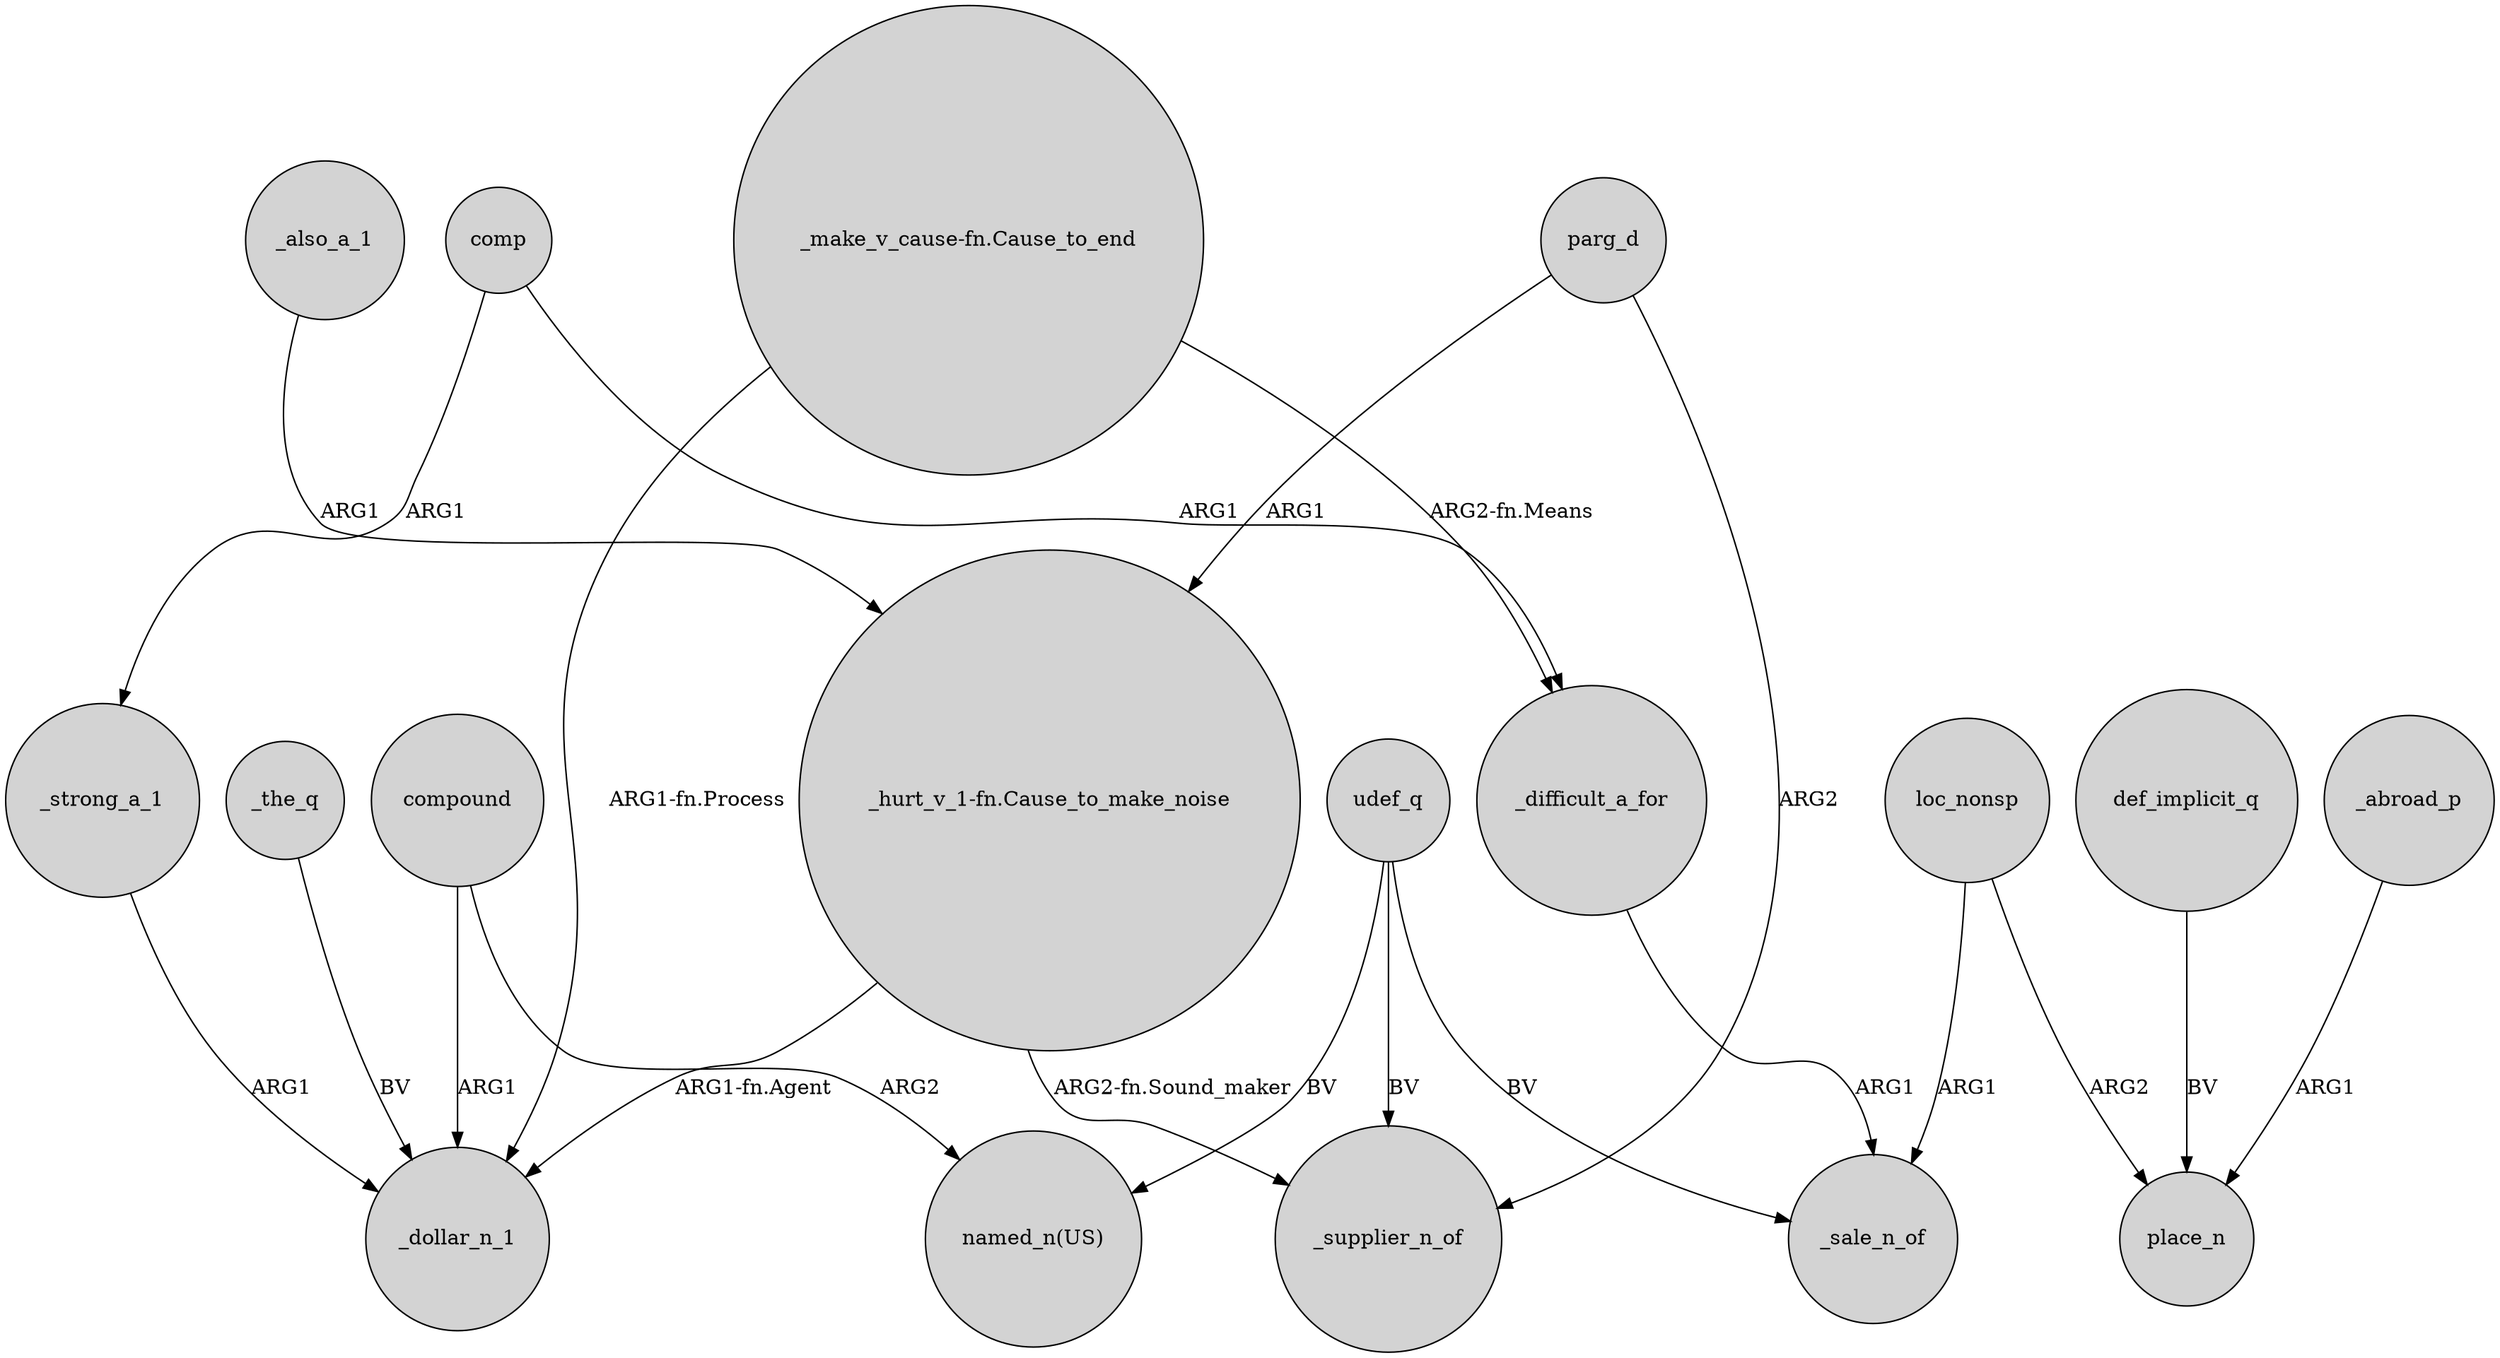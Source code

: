 digraph {
	node [shape=circle style=filled]
	"_make_v_cause-fn.Cause_to_end" -> _dollar_n_1 [label="ARG1-fn.Process"]
	_also_a_1 -> "_hurt_v_1-fn.Cause_to_make_noise" [label=ARG1]
	def_implicit_q -> place_n [label=BV]
	compound -> _dollar_n_1 [label=ARG1]
	parg_d -> "_hurt_v_1-fn.Cause_to_make_noise" [label=ARG1]
	"_hurt_v_1-fn.Cause_to_make_noise" -> _supplier_n_of [label="ARG2-fn.Sound_maker"]
	_the_q -> _dollar_n_1 [label=BV]
	udef_q -> _sale_n_of [label=BV]
	comp -> _strong_a_1 [label=ARG1]
	loc_nonsp -> _sale_n_of [label=ARG1]
	udef_q -> "named_n(US)" [label=BV]
	parg_d -> _supplier_n_of [label=ARG2]
	_abroad_p -> place_n [label=ARG1]
	_difficult_a_for -> _sale_n_of [label=ARG1]
	comp -> _difficult_a_for [label=ARG1]
	udef_q -> _supplier_n_of [label=BV]
	_strong_a_1 -> _dollar_n_1 [label=ARG1]
	loc_nonsp -> place_n [label=ARG2]
	"_make_v_cause-fn.Cause_to_end" -> _difficult_a_for [label="ARG2-fn.Means"]
	compound -> "named_n(US)" [label=ARG2]
	"_hurt_v_1-fn.Cause_to_make_noise" -> _dollar_n_1 [label="ARG1-fn.Agent"]
}
